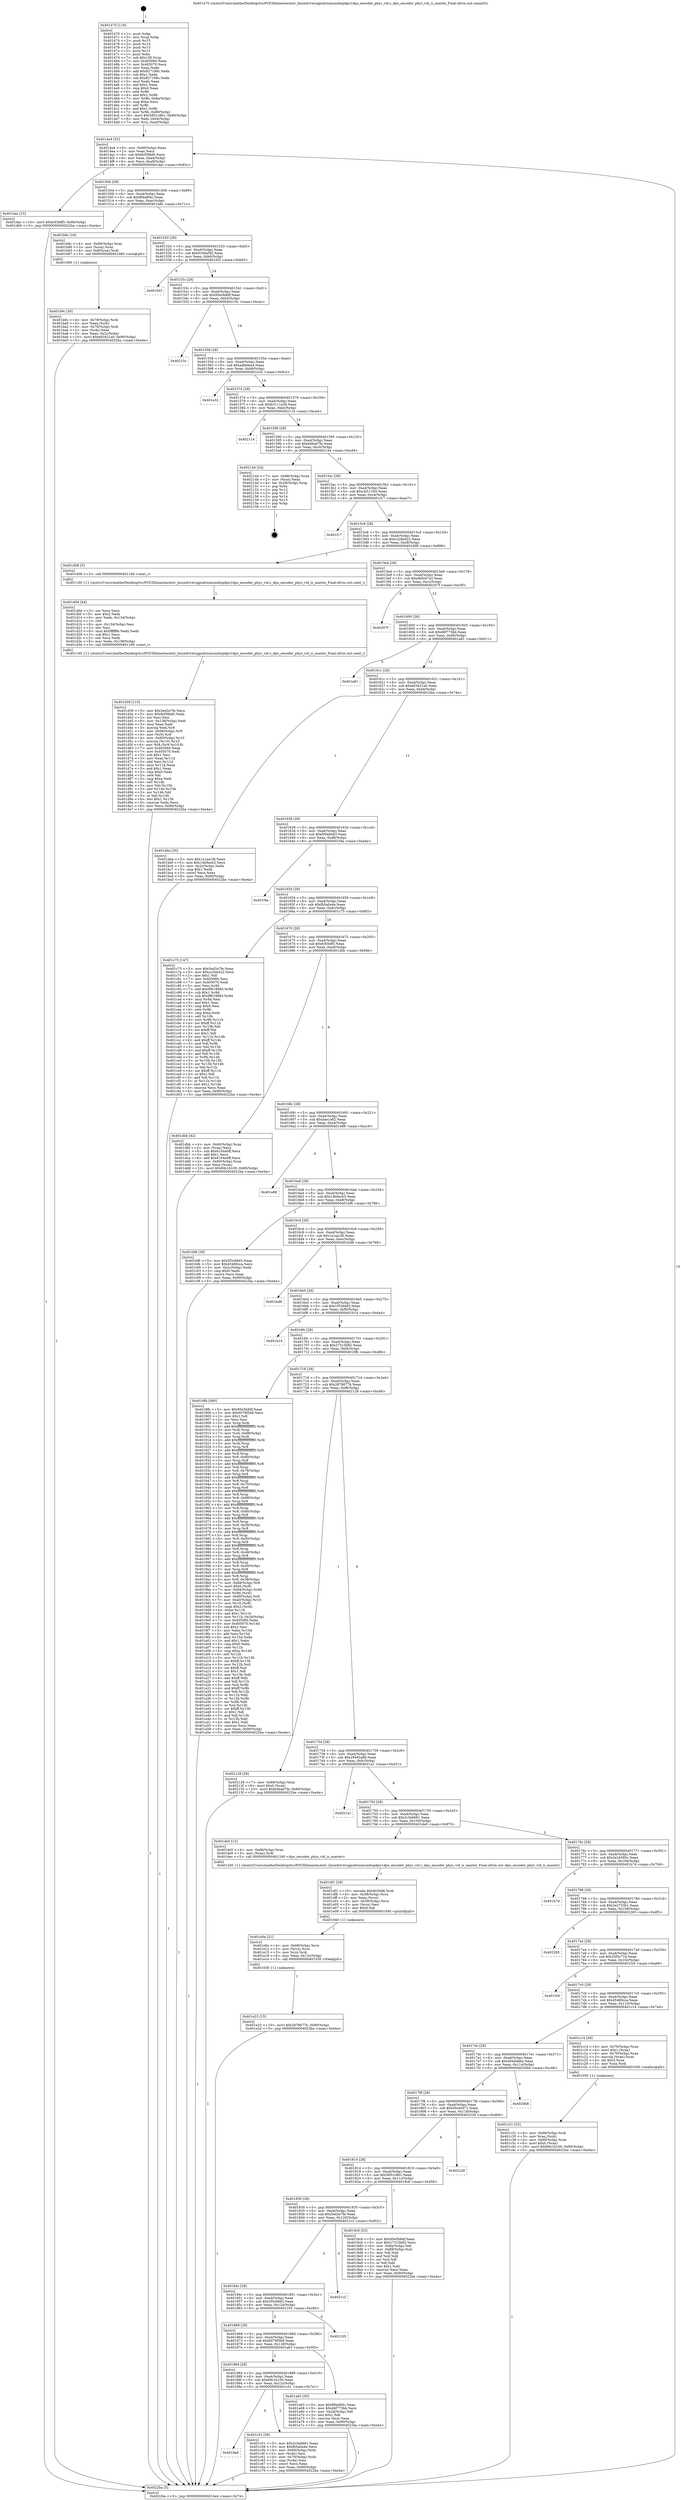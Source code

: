 digraph "0x401470" {
  label = "0x401470 (/mnt/c/Users/mathe/Desktop/tcc/POCII/binaries/extr_linuxdriversgpudrmmsmdispdpu1dpu_encoder_phys_vid.c_dpu_encoder_phys_vid_is_master_Final-ollvm.out::main(0))"
  labelloc = "t"
  node[shape=record]

  Entry [label="",width=0.3,height=0.3,shape=circle,fillcolor=black,style=filled]
  "0x4014e4" [label="{
     0x4014e4 [32]\l
     | [instrs]\l
     &nbsp;&nbsp;0x4014e4 \<+6\>: mov -0x90(%rbp),%eax\l
     &nbsp;&nbsp;0x4014ea \<+2\>: mov %eax,%ecx\l
     &nbsp;&nbsp;0x4014ec \<+6\>: sub $0x8cf5fdd0,%ecx\l
     &nbsp;&nbsp;0x4014f2 \<+6\>: mov %eax,-0xa4(%rbp)\l
     &nbsp;&nbsp;0x4014f8 \<+6\>: mov %ecx,-0xa8(%rbp)\l
     &nbsp;&nbsp;0x4014fe \<+6\>: je 0000000000401dac \<main+0x93c\>\l
  }"]
  "0x401dac" [label="{
     0x401dac [15]\l
     | [instrs]\l
     &nbsp;&nbsp;0x401dac \<+10\>: movl $0xfc93bff3,-0x90(%rbp)\l
     &nbsp;&nbsp;0x401db6 \<+5\>: jmp 00000000004022ba \<main+0xe4a\>\l
  }"]
  "0x401504" [label="{
     0x401504 [28]\l
     | [instrs]\l
     &nbsp;&nbsp;0x401504 \<+5\>: jmp 0000000000401509 \<main+0x99\>\l
     &nbsp;&nbsp;0x401509 \<+6\>: mov -0xa4(%rbp),%eax\l
     &nbsp;&nbsp;0x40150f \<+5\>: sub $0x8f4e8f4c,%eax\l
     &nbsp;&nbsp;0x401514 \<+6\>: mov %eax,-0xac(%rbp)\l
     &nbsp;&nbsp;0x40151a \<+6\>: je 0000000000401b8c \<main+0x71c\>\l
  }"]
  Exit [label="",width=0.3,height=0.3,shape=circle,fillcolor=black,style=filled,peripheries=2]
  "0x401b8c" [label="{
     0x401b8c [16]\l
     | [instrs]\l
     &nbsp;&nbsp;0x401b8c \<+4\>: mov -0x80(%rbp),%rax\l
     &nbsp;&nbsp;0x401b90 \<+3\>: mov (%rax),%rax\l
     &nbsp;&nbsp;0x401b93 \<+4\>: mov 0x8(%rax),%rdi\l
     &nbsp;&nbsp;0x401b97 \<+5\>: call 0000000000401060 \<atoi@plt\>\l
     | [calls]\l
     &nbsp;&nbsp;0x401060 \{1\} (unknown)\l
  }"]
  "0x401520" [label="{
     0x401520 [28]\l
     | [instrs]\l
     &nbsp;&nbsp;0x401520 \<+5\>: jmp 0000000000401525 \<main+0xb5\>\l
     &nbsp;&nbsp;0x401525 \<+6\>: mov -0xa4(%rbp),%eax\l
     &nbsp;&nbsp;0x40152b \<+5\>: sub $0x9164a5f2,%eax\l
     &nbsp;&nbsp;0x401530 \<+6\>: mov %eax,-0xb0(%rbp)\l
     &nbsp;&nbsp;0x401536 \<+6\>: je 0000000000401fd3 \<main+0xb63\>\l
  }"]
  "0x401e23" [label="{
     0x401e23 [15]\l
     | [instrs]\l
     &nbsp;&nbsp;0x401e23 \<+10\>: movl $0x2878677b,-0x90(%rbp)\l
     &nbsp;&nbsp;0x401e2d \<+5\>: jmp 00000000004022ba \<main+0xe4a\>\l
  }"]
  "0x401fd3" [label="{
     0x401fd3\l
  }", style=dashed]
  "0x40153c" [label="{
     0x40153c [28]\l
     | [instrs]\l
     &nbsp;&nbsp;0x40153c \<+5\>: jmp 0000000000401541 \<main+0xd1\>\l
     &nbsp;&nbsp;0x401541 \<+6\>: mov -0xa4(%rbp),%eax\l
     &nbsp;&nbsp;0x401547 \<+5\>: sub $0x95e5b9df,%eax\l
     &nbsp;&nbsp;0x40154c \<+6\>: mov %eax,-0xb4(%rbp)\l
     &nbsp;&nbsp;0x401552 \<+6\>: je 000000000040215c \<main+0xcec\>\l
  }"]
  "0x401e0e" [label="{
     0x401e0e [21]\l
     | [instrs]\l
     &nbsp;&nbsp;0x401e0e \<+4\>: mov -0x68(%rbp),%rcx\l
     &nbsp;&nbsp;0x401e12 \<+3\>: mov (%rcx),%rcx\l
     &nbsp;&nbsp;0x401e15 \<+3\>: mov %rcx,%rdi\l
     &nbsp;&nbsp;0x401e18 \<+6\>: mov %eax,-0x13c(%rbp)\l
     &nbsp;&nbsp;0x401e1e \<+5\>: call 0000000000401030 \<free@plt\>\l
     | [calls]\l
     &nbsp;&nbsp;0x401030 \{1\} (unknown)\l
  }"]
  "0x40215c" [label="{
     0x40215c\l
  }", style=dashed]
  "0x401558" [label="{
     0x401558 [28]\l
     | [instrs]\l
     &nbsp;&nbsp;0x401558 \<+5\>: jmp 000000000040155d \<main+0xed\>\l
     &nbsp;&nbsp;0x40155d \<+6\>: mov -0xa4(%rbp),%eax\l
     &nbsp;&nbsp;0x401563 \<+5\>: sub $0xadfedea4,%eax\l
     &nbsp;&nbsp;0x401568 \<+6\>: mov %eax,-0xb8(%rbp)\l
     &nbsp;&nbsp;0x40156e \<+6\>: je 0000000000401e32 \<main+0x9c2\>\l
  }"]
  "0x401df1" [label="{
     0x401df1 [29]\l
     | [instrs]\l
     &nbsp;&nbsp;0x401df1 \<+10\>: movabs $0x4030d6,%rdi\l
     &nbsp;&nbsp;0x401dfb \<+4\>: mov -0x58(%rbp),%rcx\l
     &nbsp;&nbsp;0x401dff \<+2\>: mov %eax,(%rcx)\l
     &nbsp;&nbsp;0x401e01 \<+4\>: mov -0x58(%rbp),%rcx\l
     &nbsp;&nbsp;0x401e05 \<+2\>: mov (%rcx),%esi\l
     &nbsp;&nbsp;0x401e07 \<+2\>: mov $0x0,%al\l
     &nbsp;&nbsp;0x401e09 \<+5\>: call 0000000000401040 \<printf@plt\>\l
     | [calls]\l
     &nbsp;&nbsp;0x401040 \{1\} (unknown)\l
  }"]
  "0x401e32" [label="{
     0x401e32\l
  }", style=dashed]
  "0x401574" [label="{
     0x401574 [28]\l
     | [instrs]\l
     &nbsp;&nbsp;0x401574 \<+5\>: jmp 0000000000401579 \<main+0x109\>\l
     &nbsp;&nbsp;0x401579 \<+6\>: mov -0xa4(%rbp),%eax\l
     &nbsp;&nbsp;0x40157f \<+5\>: sub $0xb3111e29,%eax\l
     &nbsp;&nbsp;0x401584 \<+6\>: mov %eax,-0xbc(%rbp)\l
     &nbsp;&nbsp;0x40158a \<+6\>: je 0000000000402114 \<main+0xca4\>\l
  }"]
  "0x401d39" [label="{
     0x401d39 [115]\l
     | [instrs]\l
     &nbsp;&nbsp;0x401d39 \<+5\>: mov $0x5ed2e7fe,%ecx\l
     &nbsp;&nbsp;0x401d3e \<+5\>: mov $0x8cf5fdd0,%edx\l
     &nbsp;&nbsp;0x401d43 \<+2\>: xor %esi,%esi\l
     &nbsp;&nbsp;0x401d45 \<+6\>: mov -0x138(%rbp),%edi\l
     &nbsp;&nbsp;0x401d4b \<+3\>: imul %eax,%edi\l
     &nbsp;&nbsp;0x401d4e \<+3\>: movslq %edi,%r8\l
     &nbsp;&nbsp;0x401d51 \<+4\>: mov -0x68(%rbp),%r9\l
     &nbsp;&nbsp;0x401d55 \<+3\>: mov (%r9),%r9\l
     &nbsp;&nbsp;0x401d58 \<+4\>: mov -0x60(%rbp),%r10\l
     &nbsp;&nbsp;0x401d5c \<+3\>: movslq (%r10),%r10\l
     &nbsp;&nbsp;0x401d5f \<+4\>: mov %r8,(%r9,%r10,8)\l
     &nbsp;&nbsp;0x401d63 \<+7\>: mov 0x405060,%eax\l
     &nbsp;&nbsp;0x401d6a \<+7\>: mov 0x405070,%edi\l
     &nbsp;&nbsp;0x401d71 \<+3\>: sub $0x1,%esi\l
     &nbsp;&nbsp;0x401d74 \<+3\>: mov %eax,%r11d\l
     &nbsp;&nbsp;0x401d77 \<+3\>: add %esi,%r11d\l
     &nbsp;&nbsp;0x401d7a \<+4\>: imul %r11d,%eax\l
     &nbsp;&nbsp;0x401d7e \<+3\>: and $0x1,%eax\l
     &nbsp;&nbsp;0x401d81 \<+3\>: cmp $0x0,%eax\l
     &nbsp;&nbsp;0x401d84 \<+3\>: sete %bl\l
     &nbsp;&nbsp;0x401d87 \<+3\>: cmp $0xa,%edi\l
     &nbsp;&nbsp;0x401d8a \<+4\>: setl %r14b\l
     &nbsp;&nbsp;0x401d8e \<+3\>: mov %bl,%r15b\l
     &nbsp;&nbsp;0x401d91 \<+3\>: and %r14b,%r15b\l
     &nbsp;&nbsp;0x401d94 \<+3\>: xor %r14b,%bl\l
     &nbsp;&nbsp;0x401d97 \<+3\>: or %bl,%r15b\l
     &nbsp;&nbsp;0x401d9a \<+4\>: test $0x1,%r15b\l
     &nbsp;&nbsp;0x401d9e \<+3\>: cmovne %edx,%ecx\l
     &nbsp;&nbsp;0x401da1 \<+6\>: mov %ecx,-0x90(%rbp)\l
     &nbsp;&nbsp;0x401da7 \<+5\>: jmp 00000000004022ba \<main+0xe4a\>\l
  }"]
  "0x402114" [label="{
     0x402114\l
  }", style=dashed]
  "0x401590" [label="{
     0x401590 [28]\l
     | [instrs]\l
     &nbsp;&nbsp;0x401590 \<+5\>: jmp 0000000000401595 \<main+0x125\>\l
     &nbsp;&nbsp;0x401595 \<+6\>: mov -0xa4(%rbp),%eax\l
     &nbsp;&nbsp;0x40159b \<+5\>: sub $0xb4bad7fe,%eax\l
     &nbsp;&nbsp;0x4015a0 \<+6\>: mov %eax,-0xc0(%rbp)\l
     &nbsp;&nbsp;0x4015a6 \<+6\>: je 0000000000402144 \<main+0xcd4\>\l
  }"]
  "0x401d0d" [label="{
     0x401d0d [44]\l
     | [instrs]\l
     &nbsp;&nbsp;0x401d0d \<+2\>: xor %ecx,%ecx\l
     &nbsp;&nbsp;0x401d0f \<+5\>: mov $0x2,%edx\l
     &nbsp;&nbsp;0x401d14 \<+6\>: mov %edx,-0x134(%rbp)\l
     &nbsp;&nbsp;0x401d1a \<+1\>: cltd\l
     &nbsp;&nbsp;0x401d1b \<+6\>: mov -0x134(%rbp),%esi\l
     &nbsp;&nbsp;0x401d21 \<+2\>: idiv %esi\l
     &nbsp;&nbsp;0x401d23 \<+6\>: imul $0xfffffffe,%edx,%edx\l
     &nbsp;&nbsp;0x401d29 \<+3\>: sub $0x1,%ecx\l
     &nbsp;&nbsp;0x401d2c \<+2\>: sub %ecx,%edx\l
     &nbsp;&nbsp;0x401d2e \<+6\>: mov %edx,-0x138(%rbp)\l
     &nbsp;&nbsp;0x401d34 \<+5\>: call 0000000000401160 \<next_i\>\l
     | [calls]\l
     &nbsp;&nbsp;0x401160 \{1\} (/mnt/c/Users/mathe/Desktop/tcc/POCII/binaries/extr_linuxdriversgpudrmmsmdispdpu1dpu_encoder_phys_vid.c_dpu_encoder_phys_vid_is_master_Final-ollvm.out::next_i)\l
  }"]
  "0x402144" [label="{
     0x402144 [24]\l
     | [instrs]\l
     &nbsp;&nbsp;0x402144 \<+7\>: mov -0x88(%rbp),%rax\l
     &nbsp;&nbsp;0x40214b \<+2\>: mov (%rax),%eax\l
     &nbsp;&nbsp;0x40214d \<+4\>: lea -0x28(%rbp),%rsp\l
     &nbsp;&nbsp;0x402151 \<+1\>: pop %rbx\l
     &nbsp;&nbsp;0x402152 \<+2\>: pop %r12\l
     &nbsp;&nbsp;0x402154 \<+2\>: pop %r13\l
     &nbsp;&nbsp;0x402156 \<+2\>: pop %r14\l
     &nbsp;&nbsp;0x402158 \<+2\>: pop %r15\l
     &nbsp;&nbsp;0x40215a \<+1\>: pop %rbp\l
     &nbsp;&nbsp;0x40215b \<+1\>: ret\l
  }"]
  "0x4015ac" [label="{
     0x4015ac [28]\l
     | [instrs]\l
     &nbsp;&nbsp;0x4015ac \<+5\>: jmp 00000000004015b1 \<main+0x141\>\l
     &nbsp;&nbsp;0x4015b1 \<+6\>: mov -0xa4(%rbp),%eax\l
     &nbsp;&nbsp;0x4015b7 \<+5\>: sub $0xcb511fc0,%eax\l
     &nbsp;&nbsp;0x4015bc \<+6\>: mov %eax,-0xc4(%rbp)\l
     &nbsp;&nbsp;0x4015c2 \<+6\>: je 0000000000401f17 \<main+0xaa7\>\l
  }"]
  "0x4018a0" [label="{
     0x4018a0\l
  }", style=dashed]
  "0x401f17" [label="{
     0x401f17\l
  }", style=dashed]
  "0x4015c8" [label="{
     0x4015c8 [28]\l
     | [instrs]\l
     &nbsp;&nbsp;0x4015c8 \<+5\>: jmp 00000000004015cd \<main+0x15d\>\l
     &nbsp;&nbsp;0x4015cd \<+6\>: mov -0xa4(%rbp),%eax\l
     &nbsp;&nbsp;0x4015d3 \<+5\>: sub $0xcc2bb422,%eax\l
     &nbsp;&nbsp;0x4015d8 \<+6\>: mov %eax,-0xc8(%rbp)\l
     &nbsp;&nbsp;0x4015de \<+6\>: je 0000000000401d08 \<main+0x898\>\l
  }"]
  "0x401c51" [label="{
     0x401c51 [36]\l
     | [instrs]\l
     &nbsp;&nbsp;0x401c51 \<+5\>: mov $0x2c3eb681,%eax\l
     &nbsp;&nbsp;0x401c56 \<+5\>: mov $0xfb5a0a4e,%ecx\l
     &nbsp;&nbsp;0x401c5b \<+4\>: mov -0x60(%rbp),%rdx\l
     &nbsp;&nbsp;0x401c5f \<+2\>: mov (%rdx),%esi\l
     &nbsp;&nbsp;0x401c61 \<+4\>: mov -0x70(%rbp),%rdx\l
     &nbsp;&nbsp;0x401c65 \<+2\>: cmp (%rdx),%esi\l
     &nbsp;&nbsp;0x401c67 \<+3\>: cmovl %ecx,%eax\l
     &nbsp;&nbsp;0x401c6a \<+6\>: mov %eax,-0x90(%rbp)\l
     &nbsp;&nbsp;0x401c70 \<+5\>: jmp 00000000004022ba \<main+0xe4a\>\l
  }"]
  "0x401d08" [label="{
     0x401d08 [5]\l
     | [instrs]\l
     &nbsp;&nbsp;0x401d08 \<+5\>: call 0000000000401160 \<next_i\>\l
     | [calls]\l
     &nbsp;&nbsp;0x401160 \{1\} (/mnt/c/Users/mathe/Desktop/tcc/POCII/binaries/extr_linuxdriversgpudrmmsmdispdpu1dpu_encoder_phys_vid.c_dpu_encoder_phys_vid_is_master_Final-ollvm.out::next_i)\l
  }"]
  "0x4015e4" [label="{
     0x4015e4 [28]\l
     | [instrs]\l
     &nbsp;&nbsp;0x4015e4 \<+5\>: jmp 00000000004015e9 \<main+0x179\>\l
     &nbsp;&nbsp;0x4015e9 \<+6\>: mov -0xa4(%rbp),%eax\l
     &nbsp;&nbsp;0x4015ef \<+5\>: sub $0xd60c67a3,%eax\l
     &nbsp;&nbsp;0x4015f4 \<+6\>: mov %eax,-0xcc(%rbp)\l
     &nbsp;&nbsp;0x4015fa \<+6\>: je 000000000040207f \<main+0xc0f\>\l
  }"]
  "0x401c31" [label="{
     0x401c31 [32]\l
     | [instrs]\l
     &nbsp;&nbsp;0x401c31 \<+4\>: mov -0x68(%rbp),%rdi\l
     &nbsp;&nbsp;0x401c35 \<+3\>: mov %rax,(%rdi)\l
     &nbsp;&nbsp;0x401c38 \<+4\>: mov -0x60(%rbp),%rax\l
     &nbsp;&nbsp;0x401c3c \<+6\>: movl $0x0,(%rax)\l
     &nbsp;&nbsp;0x401c42 \<+10\>: movl $0x69c1b100,-0x90(%rbp)\l
     &nbsp;&nbsp;0x401c4c \<+5\>: jmp 00000000004022ba \<main+0xe4a\>\l
  }"]
  "0x40207f" [label="{
     0x40207f\l
  }", style=dashed]
  "0x401600" [label="{
     0x401600 [28]\l
     | [instrs]\l
     &nbsp;&nbsp;0x401600 \<+5\>: jmp 0000000000401605 \<main+0x195\>\l
     &nbsp;&nbsp;0x401605 \<+6\>: mov -0xa4(%rbp),%eax\l
     &nbsp;&nbsp;0x40160b \<+5\>: sub $0xd6f773bb,%eax\l
     &nbsp;&nbsp;0x401610 \<+6\>: mov %eax,-0xd0(%rbp)\l
     &nbsp;&nbsp;0x401616 \<+6\>: je 0000000000401a81 \<main+0x611\>\l
  }"]
  "0x401b9c" [label="{
     0x401b9c [30]\l
     | [instrs]\l
     &nbsp;&nbsp;0x401b9c \<+4\>: mov -0x78(%rbp),%rdi\l
     &nbsp;&nbsp;0x401ba0 \<+2\>: mov %eax,(%rdi)\l
     &nbsp;&nbsp;0x401ba2 \<+4\>: mov -0x78(%rbp),%rdi\l
     &nbsp;&nbsp;0x401ba6 \<+2\>: mov (%rdi),%eax\l
     &nbsp;&nbsp;0x401ba8 \<+3\>: mov %eax,-0x2c(%rbp)\l
     &nbsp;&nbsp;0x401bab \<+10\>: movl $0xe63421a0,-0x90(%rbp)\l
     &nbsp;&nbsp;0x401bb5 \<+5\>: jmp 00000000004022ba \<main+0xe4a\>\l
  }"]
  "0x401a81" [label="{
     0x401a81\l
  }", style=dashed]
  "0x40161c" [label="{
     0x40161c [28]\l
     | [instrs]\l
     &nbsp;&nbsp;0x40161c \<+5\>: jmp 0000000000401621 \<main+0x1b1\>\l
     &nbsp;&nbsp;0x401621 \<+6\>: mov -0xa4(%rbp),%eax\l
     &nbsp;&nbsp;0x401627 \<+5\>: sub $0xe63421a0,%eax\l
     &nbsp;&nbsp;0x40162c \<+6\>: mov %eax,-0xd4(%rbp)\l
     &nbsp;&nbsp;0x401632 \<+6\>: je 0000000000401bba \<main+0x74a\>\l
  }"]
  "0x401884" [label="{
     0x401884 [28]\l
     | [instrs]\l
     &nbsp;&nbsp;0x401884 \<+5\>: jmp 0000000000401889 \<main+0x419\>\l
     &nbsp;&nbsp;0x401889 \<+6\>: mov -0xa4(%rbp),%eax\l
     &nbsp;&nbsp;0x40188f \<+5\>: sub $0x69c1b100,%eax\l
     &nbsp;&nbsp;0x401894 \<+6\>: mov %eax,-0x12c(%rbp)\l
     &nbsp;&nbsp;0x40189a \<+6\>: je 0000000000401c51 \<main+0x7e1\>\l
  }"]
  "0x401bba" [label="{
     0x401bba [30]\l
     | [instrs]\l
     &nbsp;&nbsp;0x401bba \<+5\>: mov $0x1a1aa1fb,%eax\l
     &nbsp;&nbsp;0x401bbf \<+5\>: mov $0x14b9acb3,%ecx\l
     &nbsp;&nbsp;0x401bc4 \<+3\>: mov -0x2c(%rbp),%edx\l
     &nbsp;&nbsp;0x401bc7 \<+3\>: cmp $0x1,%edx\l
     &nbsp;&nbsp;0x401bca \<+3\>: cmovl %ecx,%eax\l
     &nbsp;&nbsp;0x401bcd \<+6\>: mov %eax,-0x90(%rbp)\l
     &nbsp;&nbsp;0x401bd3 \<+5\>: jmp 00000000004022ba \<main+0xe4a\>\l
  }"]
  "0x401638" [label="{
     0x401638 [28]\l
     | [instrs]\l
     &nbsp;&nbsp;0x401638 \<+5\>: jmp 000000000040163d \<main+0x1cd\>\l
     &nbsp;&nbsp;0x40163d \<+6\>: mov -0xa4(%rbp),%eax\l
     &nbsp;&nbsp;0x401643 \<+5\>: sub $0xf00a94d3,%eax\l
     &nbsp;&nbsp;0x401648 \<+6\>: mov %eax,-0xd8(%rbp)\l
     &nbsp;&nbsp;0x40164e \<+6\>: je 0000000000401f4a \<main+0xada\>\l
  }"]
  "0x401a63" [label="{
     0x401a63 [30]\l
     | [instrs]\l
     &nbsp;&nbsp;0x401a63 \<+5\>: mov $0x8f4e8f4c,%eax\l
     &nbsp;&nbsp;0x401a68 \<+5\>: mov $0xd6f773bb,%ecx\l
     &nbsp;&nbsp;0x401a6d \<+3\>: mov -0x2d(%rbp),%dl\l
     &nbsp;&nbsp;0x401a70 \<+3\>: test $0x1,%dl\l
     &nbsp;&nbsp;0x401a73 \<+3\>: cmovne %ecx,%eax\l
     &nbsp;&nbsp;0x401a76 \<+6\>: mov %eax,-0x90(%rbp)\l
     &nbsp;&nbsp;0x401a7c \<+5\>: jmp 00000000004022ba \<main+0xe4a\>\l
  }"]
  "0x401f4a" [label="{
     0x401f4a\l
  }", style=dashed]
  "0x401654" [label="{
     0x401654 [28]\l
     | [instrs]\l
     &nbsp;&nbsp;0x401654 \<+5\>: jmp 0000000000401659 \<main+0x1e9\>\l
     &nbsp;&nbsp;0x401659 \<+6\>: mov -0xa4(%rbp),%eax\l
     &nbsp;&nbsp;0x40165f \<+5\>: sub $0xfb5a0a4e,%eax\l
     &nbsp;&nbsp;0x401664 \<+6\>: mov %eax,-0xdc(%rbp)\l
     &nbsp;&nbsp;0x40166a \<+6\>: je 0000000000401c75 \<main+0x805\>\l
  }"]
  "0x401868" [label="{
     0x401868 [28]\l
     | [instrs]\l
     &nbsp;&nbsp;0x401868 \<+5\>: jmp 000000000040186d \<main+0x3fd\>\l
     &nbsp;&nbsp;0x40186d \<+6\>: mov -0xa4(%rbp),%eax\l
     &nbsp;&nbsp;0x401873 \<+5\>: sub $0x6078f5b9,%eax\l
     &nbsp;&nbsp;0x401878 \<+6\>: mov %eax,-0x128(%rbp)\l
     &nbsp;&nbsp;0x40187e \<+6\>: je 0000000000401a63 \<main+0x5f3\>\l
  }"]
  "0x401c75" [label="{
     0x401c75 [147]\l
     | [instrs]\l
     &nbsp;&nbsp;0x401c75 \<+5\>: mov $0x5ed2e7fe,%eax\l
     &nbsp;&nbsp;0x401c7a \<+5\>: mov $0xcc2bb422,%ecx\l
     &nbsp;&nbsp;0x401c7f \<+2\>: mov $0x1,%dl\l
     &nbsp;&nbsp;0x401c81 \<+7\>: mov 0x405060,%esi\l
     &nbsp;&nbsp;0x401c88 \<+7\>: mov 0x405070,%edi\l
     &nbsp;&nbsp;0x401c8f \<+3\>: mov %esi,%r8d\l
     &nbsp;&nbsp;0x401c92 \<+7\>: add $0x9f619883,%r8d\l
     &nbsp;&nbsp;0x401c99 \<+4\>: sub $0x1,%r8d\l
     &nbsp;&nbsp;0x401c9d \<+7\>: sub $0x9f619883,%r8d\l
     &nbsp;&nbsp;0x401ca4 \<+4\>: imul %r8d,%esi\l
     &nbsp;&nbsp;0x401ca8 \<+3\>: and $0x1,%esi\l
     &nbsp;&nbsp;0x401cab \<+3\>: cmp $0x0,%esi\l
     &nbsp;&nbsp;0x401cae \<+4\>: sete %r9b\l
     &nbsp;&nbsp;0x401cb2 \<+3\>: cmp $0xa,%edi\l
     &nbsp;&nbsp;0x401cb5 \<+4\>: setl %r10b\l
     &nbsp;&nbsp;0x401cb9 \<+3\>: mov %r9b,%r11b\l
     &nbsp;&nbsp;0x401cbc \<+4\>: xor $0xff,%r11b\l
     &nbsp;&nbsp;0x401cc0 \<+3\>: mov %r10b,%bl\l
     &nbsp;&nbsp;0x401cc3 \<+3\>: xor $0xff,%bl\l
     &nbsp;&nbsp;0x401cc6 \<+3\>: xor $0x1,%dl\l
     &nbsp;&nbsp;0x401cc9 \<+3\>: mov %r11b,%r14b\l
     &nbsp;&nbsp;0x401ccc \<+4\>: and $0xff,%r14b\l
     &nbsp;&nbsp;0x401cd0 \<+3\>: and %dl,%r9b\l
     &nbsp;&nbsp;0x401cd3 \<+3\>: mov %bl,%r15b\l
     &nbsp;&nbsp;0x401cd6 \<+4\>: and $0xff,%r15b\l
     &nbsp;&nbsp;0x401cda \<+3\>: and %dl,%r10b\l
     &nbsp;&nbsp;0x401cdd \<+3\>: or %r9b,%r14b\l
     &nbsp;&nbsp;0x401ce0 \<+3\>: or %r10b,%r15b\l
     &nbsp;&nbsp;0x401ce3 \<+3\>: xor %r15b,%r14b\l
     &nbsp;&nbsp;0x401ce6 \<+3\>: or %bl,%r11b\l
     &nbsp;&nbsp;0x401ce9 \<+4\>: xor $0xff,%r11b\l
     &nbsp;&nbsp;0x401ced \<+3\>: or $0x1,%dl\l
     &nbsp;&nbsp;0x401cf0 \<+3\>: and %dl,%r11b\l
     &nbsp;&nbsp;0x401cf3 \<+3\>: or %r11b,%r14b\l
     &nbsp;&nbsp;0x401cf6 \<+4\>: test $0x1,%r14b\l
     &nbsp;&nbsp;0x401cfa \<+3\>: cmovne %ecx,%eax\l
     &nbsp;&nbsp;0x401cfd \<+6\>: mov %eax,-0x90(%rbp)\l
     &nbsp;&nbsp;0x401d03 \<+5\>: jmp 00000000004022ba \<main+0xe4a\>\l
  }"]
  "0x401670" [label="{
     0x401670 [28]\l
     | [instrs]\l
     &nbsp;&nbsp;0x401670 \<+5\>: jmp 0000000000401675 \<main+0x205\>\l
     &nbsp;&nbsp;0x401675 \<+6\>: mov -0xa4(%rbp),%eax\l
     &nbsp;&nbsp;0x40167b \<+5\>: sub $0xfc93bff3,%eax\l
     &nbsp;&nbsp;0x401680 \<+6\>: mov %eax,-0xe0(%rbp)\l
     &nbsp;&nbsp;0x401686 \<+6\>: je 0000000000401dbb \<main+0x94b\>\l
  }"]
  "0x402105" [label="{
     0x402105\l
  }", style=dashed]
  "0x401dbb" [label="{
     0x401dbb [42]\l
     | [instrs]\l
     &nbsp;&nbsp;0x401dbb \<+4\>: mov -0x60(%rbp),%rax\l
     &nbsp;&nbsp;0x401dbf \<+2\>: mov (%rax),%ecx\l
     &nbsp;&nbsp;0x401dc1 \<+6\>: sub $0x6104a0ff,%ecx\l
     &nbsp;&nbsp;0x401dc7 \<+3\>: add $0x1,%ecx\l
     &nbsp;&nbsp;0x401dca \<+6\>: add $0x6104a0ff,%ecx\l
     &nbsp;&nbsp;0x401dd0 \<+4\>: mov -0x60(%rbp),%rax\l
     &nbsp;&nbsp;0x401dd4 \<+2\>: mov %ecx,(%rax)\l
     &nbsp;&nbsp;0x401dd6 \<+10\>: movl $0x69c1b100,-0x90(%rbp)\l
     &nbsp;&nbsp;0x401de0 \<+5\>: jmp 00000000004022ba \<main+0xe4a\>\l
  }"]
  "0x40168c" [label="{
     0x40168c [28]\l
     | [instrs]\l
     &nbsp;&nbsp;0x40168c \<+5\>: jmp 0000000000401691 \<main+0x221\>\l
     &nbsp;&nbsp;0x401691 \<+6\>: mov -0xa4(%rbp),%eax\l
     &nbsp;&nbsp;0x401697 \<+5\>: sub $0xdae1a62,%eax\l
     &nbsp;&nbsp;0x40169c \<+6\>: mov %eax,-0xe4(%rbp)\l
     &nbsp;&nbsp;0x4016a2 \<+6\>: je 0000000000401e88 \<main+0xa18\>\l
  }"]
  "0x40184c" [label="{
     0x40184c [28]\l
     | [instrs]\l
     &nbsp;&nbsp;0x40184c \<+5\>: jmp 0000000000401851 \<main+0x3e1\>\l
     &nbsp;&nbsp;0x401851 \<+6\>: mov -0xa4(%rbp),%eax\l
     &nbsp;&nbsp;0x401857 \<+5\>: sub $0x5f3c68d3,%eax\l
     &nbsp;&nbsp;0x40185c \<+6\>: mov %eax,-0x124(%rbp)\l
     &nbsp;&nbsp;0x401862 \<+6\>: je 0000000000402105 \<main+0xc95\>\l
  }"]
  "0x401e88" [label="{
     0x401e88\l
  }", style=dashed]
  "0x4016a8" [label="{
     0x4016a8 [28]\l
     | [instrs]\l
     &nbsp;&nbsp;0x4016a8 \<+5\>: jmp 00000000004016ad \<main+0x23d\>\l
     &nbsp;&nbsp;0x4016ad \<+6\>: mov -0xa4(%rbp),%eax\l
     &nbsp;&nbsp;0x4016b3 \<+5\>: sub $0x14b9acb3,%eax\l
     &nbsp;&nbsp;0x4016b8 \<+6\>: mov %eax,-0xe8(%rbp)\l
     &nbsp;&nbsp;0x4016be \<+6\>: je 0000000000401bf6 \<main+0x786\>\l
  }"]
  "0x4021c2" [label="{
     0x4021c2\l
  }", style=dashed]
  "0x401bf6" [label="{
     0x401bf6 [30]\l
     | [instrs]\l
     &nbsp;&nbsp;0x401bf6 \<+5\>: mov $0x5f3c68d3,%eax\l
     &nbsp;&nbsp;0x401bfb \<+5\>: mov $0x45480cca,%ecx\l
     &nbsp;&nbsp;0x401c00 \<+3\>: mov -0x2c(%rbp),%edx\l
     &nbsp;&nbsp;0x401c03 \<+3\>: cmp $0x0,%edx\l
     &nbsp;&nbsp;0x401c06 \<+3\>: cmove %ecx,%eax\l
     &nbsp;&nbsp;0x401c09 \<+6\>: mov %eax,-0x90(%rbp)\l
     &nbsp;&nbsp;0x401c0f \<+5\>: jmp 00000000004022ba \<main+0xe4a\>\l
  }"]
  "0x4016c4" [label="{
     0x4016c4 [28]\l
     | [instrs]\l
     &nbsp;&nbsp;0x4016c4 \<+5\>: jmp 00000000004016c9 \<main+0x259\>\l
     &nbsp;&nbsp;0x4016c9 \<+6\>: mov -0xa4(%rbp),%eax\l
     &nbsp;&nbsp;0x4016cf \<+5\>: sub $0x1a1aa1fb,%eax\l
     &nbsp;&nbsp;0x4016d4 \<+6\>: mov %eax,-0xec(%rbp)\l
     &nbsp;&nbsp;0x4016da \<+6\>: je 0000000000401bd8 \<main+0x768\>\l
  }"]
  "0x401470" [label="{
     0x401470 [116]\l
     | [instrs]\l
     &nbsp;&nbsp;0x401470 \<+1\>: push %rbp\l
     &nbsp;&nbsp;0x401471 \<+3\>: mov %rsp,%rbp\l
     &nbsp;&nbsp;0x401474 \<+2\>: push %r15\l
     &nbsp;&nbsp;0x401476 \<+2\>: push %r14\l
     &nbsp;&nbsp;0x401478 \<+2\>: push %r13\l
     &nbsp;&nbsp;0x40147a \<+2\>: push %r12\l
     &nbsp;&nbsp;0x40147c \<+1\>: push %rbx\l
     &nbsp;&nbsp;0x40147d \<+7\>: sub $0x138,%rsp\l
     &nbsp;&nbsp;0x401484 \<+7\>: mov 0x405060,%eax\l
     &nbsp;&nbsp;0x40148b \<+7\>: mov 0x405070,%ecx\l
     &nbsp;&nbsp;0x401492 \<+2\>: mov %eax,%edx\l
     &nbsp;&nbsp;0x401494 \<+6\>: add $0x827198c,%edx\l
     &nbsp;&nbsp;0x40149a \<+3\>: sub $0x1,%edx\l
     &nbsp;&nbsp;0x40149d \<+6\>: sub $0x827198c,%edx\l
     &nbsp;&nbsp;0x4014a3 \<+3\>: imul %edx,%eax\l
     &nbsp;&nbsp;0x4014a6 \<+3\>: and $0x1,%eax\l
     &nbsp;&nbsp;0x4014a9 \<+3\>: cmp $0x0,%eax\l
     &nbsp;&nbsp;0x4014ac \<+4\>: sete %r8b\l
     &nbsp;&nbsp;0x4014b0 \<+4\>: and $0x1,%r8b\l
     &nbsp;&nbsp;0x4014b4 \<+7\>: mov %r8b,-0x8a(%rbp)\l
     &nbsp;&nbsp;0x4014bb \<+3\>: cmp $0xa,%ecx\l
     &nbsp;&nbsp;0x4014be \<+4\>: setl %r8b\l
     &nbsp;&nbsp;0x4014c2 \<+4\>: and $0x1,%r8b\l
     &nbsp;&nbsp;0x4014c6 \<+7\>: mov %r8b,-0x89(%rbp)\l
     &nbsp;&nbsp;0x4014cd \<+10\>: movl $0x5851c861,-0x90(%rbp)\l
     &nbsp;&nbsp;0x4014d7 \<+6\>: mov %edi,-0x94(%rbp)\l
     &nbsp;&nbsp;0x4014dd \<+7\>: mov %rsi,-0xa0(%rbp)\l
  }"]
  "0x401bd8" [label="{
     0x401bd8\l
  }", style=dashed]
  "0x4016e0" [label="{
     0x4016e0 [28]\l
     | [instrs]\l
     &nbsp;&nbsp;0x4016e0 \<+5\>: jmp 00000000004016e5 \<main+0x275\>\l
     &nbsp;&nbsp;0x4016e5 \<+6\>: mov -0xa4(%rbp),%eax\l
     &nbsp;&nbsp;0x4016eb \<+5\>: sub $0x1f53ddd3,%eax\l
     &nbsp;&nbsp;0x4016f0 \<+6\>: mov %eax,-0xf0(%rbp)\l
     &nbsp;&nbsp;0x4016f6 \<+6\>: je 0000000000401b14 \<main+0x6a4\>\l
  }"]
  "0x4022ba" [label="{
     0x4022ba [5]\l
     | [instrs]\l
     &nbsp;&nbsp;0x4022ba \<+5\>: jmp 00000000004014e4 \<main+0x74\>\l
  }"]
  "0x401b14" [label="{
     0x401b14\l
  }", style=dashed]
  "0x4016fc" [label="{
     0x4016fc [28]\l
     | [instrs]\l
     &nbsp;&nbsp;0x4016fc \<+5\>: jmp 0000000000401701 \<main+0x291\>\l
     &nbsp;&nbsp;0x401701 \<+6\>: mov -0xa4(%rbp),%eax\l
     &nbsp;&nbsp;0x401707 \<+5\>: sub $0x27315b82,%eax\l
     &nbsp;&nbsp;0x40170c \<+6\>: mov %eax,-0xf4(%rbp)\l
     &nbsp;&nbsp;0x401712 \<+6\>: je 00000000004018fb \<main+0x48b\>\l
  }"]
  "0x401830" [label="{
     0x401830 [28]\l
     | [instrs]\l
     &nbsp;&nbsp;0x401830 \<+5\>: jmp 0000000000401835 \<main+0x3c5\>\l
     &nbsp;&nbsp;0x401835 \<+6\>: mov -0xa4(%rbp),%eax\l
     &nbsp;&nbsp;0x40183b \<+5\>: sub $0x5ed2e7fe,%eax\l
     &nbsp;&nbsp;0x401840 \<+6\>: mov %eax,-0x120(%rbp)\l
     &nbsp;&nbsp;0x401846 \<+6\>: je 00000000004021c2 \<main+0xd52\>\l
  }"]
  "0x4018fb" [label="{
     0x4018fb [360]\l
     | [instrs]\l
     &nbsp;&nbsp;0x4018fb \<+5\>: mov $0x95e5b9df,%eax\l
     &nbsp;&nbsp;0x401900 \<+5\>: mov $0x6078f5b9,%ecx\l
     &nbsp;&nbsp;0x401905 \<+2\>: mov $0x1,%dl\l
     &nbsp;&nbsp;0x401907 \<+2\>: xor %esi,%esi\l
     &nbsp;&nbsp;0x401909 \<+3\>: mov %rsp,%rdi\l
     &nbsp;&nbsp;0x40190c \<+4\>: add $0xfffffffffffffff0,%rdi\l
     &nbsp;&nbsp;0x401910 \<+3\>: mov %rdi,%rsp\l
     &nbsp;&nbsp;0x401913 \<+7\>: mov %rdi,-0x88(%rbp)\l
     &nbsp;&nbsp;0x40191a \<+3\>: mov %rsp,%rdi\l
     &nbsp;&nbsp;0x40191d \<+4\>: add $0xfffffffffffffff0,%rdi\l
     &nbsp;&nbsp;0x401921 \<+3\>: mov %rdi,%rsp\l
     &nbsp;&nbsp;0x401924 \<+3\>: mov %rsp,%r8\l
     &nbsp;&nbsp;0x401927 \<+4\>: add $0xfffffffffffffff0,%r8\l
     &nbsp;&nbsp;0x40192b \<+3\>: mov %r8,%rsp\l
     &nbsp;&nbsp;0x40192e \<+4\>: mov %r8,-0x80(%rbp)\l
     &nbsp;&nbsp;0x401932 \<+3\>: mov %rsp,%r8\l
     &nbsp;&nbsp;0x401935 \<+4\>: add $0xfffffffffffffff0,%r8\l
     &nbsp;&nbsp;0x401939 \<+3\>: mov %r8,%rsp\l
     &nbsp;&nbsp;0x40193c \<+4\>: mov %r8,-0x78(%rbp)\l
     &nbsp;&nbsp;0x401940 \<+3\>: mov %rsp,%r8\l
     &nbsp;&nbsp;0x401943 \<+4\>: add $0xfffffffffffffff0,%r8\l
     &nbsp;&nbsp;0x401947 \<+3\>: mov %r8,%rsp\l
     &nbsp;&nbsp;0x40194a \<+4\>: mov %r8,-0x70(%rbp)\l
     &nbsp;&nbsp;0x40194e \<+3\>: mov %rsp,%r8\l
     &nbsp;&nbsp;0x401951 \<+4\>: add $0xfffffffffffffff0,%r8\l
     &nbsp;&nbsp;0x401955 \<+3\>: mov %r8,%rsp\l
     &nbsp;&nbsp;0x401958 \<+4\>: mov %r8,-0x68(%rbp)\l
     &nbsp;&nbsp;0x40195c \<+3\>: mov %rsp,%r8\l
     &nbsp;&nbsp;0x40195f \<+4\>: add $0xfffffffffffffff0,%r8\l
     &nbsp;&nbsp;0x401963 \<+3\>: mov %r8,%rsp\l
     &nbsp;&nbsp;0x401966 \<+4\>: mov %r8,-0x60(%rbp)\l
     &nbsp;&nbsp;0x40196a \<+3\>: mov %rsp,%r8\l
     &nbsp;&nbsp;0x40196d \<+4\>: add $0xfffffffffffffff0,%r8\l
     &nbsp;&nbsp;0x401971 \<+3\>: mov %r8,%rsp\l
     &nbsp;&nbsp;0x401974 \<+4\>: mov %r8,-0x58(%rbp)\l
     &nbsp;&nbsp;0x401978 \<+3\>: mov %rsp,%r8\l
     &nbsp;&nbsp;0x40197b \<+4\>: add $0xfffffffffffffff0,%r8\l
     &nbsp;&nbsp;0x40197f \<+3\>: mov %r8,%rsp\l
     &nbsp;&nbsp;0x401982 \<+4\>: mov %r8,-0x50(%rbp)\l
     &nbsp;&nbsp;0x401986 \<+3\>: mov %rsp,%r8\l
     &nbsp;&nbsp;0x401989 \<+4\>: add $0xfffffffffffffff0,%r8\l
     &nbsp;&nbsp;0x40198d \<+3\>: mov %r8,%rsp\l
     &nbsp;&nbsp;0x401990 \<+4\>: mov %r8,-0x48(%rbp)\l
     &nbsp;&nbsp;0x401994 \<+3\>: mov %rsp,%r8\l
     &nbsp;&nbsp;0x401997 \<+4\>: add $0xfffffffffffffff0,%r8\l
     &nbsp;&nbsp;0x40199b \<+3\>: mov %r8,%rsp\l
     &nbsp;&nbsp;0x40199e \<+4\>: mov %r8,-0x40(%rbp)\l
     &nbsp;&nbsp;0x4019a2 \<+3\>: mov %rsp,%r8\l
     &nbsp;&nbsp;0x4019a5 \<+4\>: add $0xfffffffffffffff0,%r8\l
     &nbsp;&nbsp;0x4019a9 \<+3\>: mov %r8,%rsp\l
     &nbsp;&nbsp;0x4019ac \<+4\>: mov %r8,-0x38(%rbp)\l
     &nbsp;&nbsp;0x4019b0 \<+7\>: mov -0x88(%rbp),%r8\l
     &nbsp;&nbsp;0x4019b7 \<+7\>: movl $0x0,(%r8)\l
     &nbsp;&nbsp;0x4019be \<+7\>: mov -0x94(%rbp),%r9d\l
     &nbsp;&nbsp;0x4019c5 \<+3\>: mov %r9d,(%rdi)\l
     &nbsp;&nbsp;0x4019c8 \<+4\>: mov -0x80(%rbp),%r8\l
     &nbsp;&nbsp;0x4019cc \<+7\>: mov -0xa0(%rbp),%r10\l
     &nbsp;&nbsp;0x4019d3 \<+3\>: mov %r10,(%r8)\l
     &nbsp;&nbsp;0x4019d6 \<+3\>: cmpl $0x2,(%rdi)\l
     &nbsp;&nbsp;0x4019d9 \<+4\>: setne %r11b\l
     &nbsp;&nbsp;0x4019dd \<+4\>: and $0x1,%r11b\l
     &nbsp;&nbsp;0x4019e1 \<+4\>: mov %r11b,-0x2d(%rbp)\l
     &nbsp;&nbsp;0x4019e5 \<+7\>: mov 0x405060,%ebx\l
     &nbsp;&nbsp;0x4019ec \<+8\>: mov 0x405070,%r14d\l
     &nbsp;&nbsp;0x4019f4 \<+3\>: sub $0x1,%esi\l
     &nbsp;&nbsp;0x4019f7 \<+3\>: mov %ebx,%r15d\l
     &nbsp;&nbsp;0x4019fa \<+3\>: add %esi,%r15d\l
     &nbsp;&nbsp;0x4019fd \<+4\>: imul %r15d,%ebx\l
     &nbsp;&nbsp;0x401a01 \<+3\>: and $0x1,%ebx\l
     &nbsp;&nbsp;0x401a04 \<+3\>: cmp $0x0,%ebx\l
     &nbsp;&nbsp;0x401a07 \<+4\>: sete %r11b\l
     &nbsp;&nbsp;0x401a0b \<+4\>: cmp $0xa,%r14d\l
     &nbsp;&nbsp;0x401a0f \<+4\>: setl %r12b\l
     &nbsp;&nbsp;0x401a13 \<+3\>: mov %r11b,%r13b\l
     &nbsp;&nbsp;0x401a16 \<+4\>: xor $0xff,%r13b\l
     &nbsp;&nbsp;0x401a1a \<+3\>: mov %r12b,%sil\l
     &nbsp;&nbsp;0x401a1d \<+4\>: xor $0xff,%sil\l
     &nbsp;&nbsp;0x401a21 \<+3\>: xor $0x1,%dl\l
     &nbsp;&nbsp;0x401a24 \<+3\>: mov %r13b,%dil\l
     &nbsp;&nbsp;0x401a27 \<+4\>: and $0xff,%dil\l
     &nbsp;&nbsp;0x401a2b \<+3\>: and %dl,%r11b\l
     &nbsp;&nbsp;0x401a2e \<+3\>: mov %sil,%r8b\l
     &nbsp;&nbsp;0x401a31 \<+4\>: and $0xff,%r8b\l
     &nbsp;&nbsp;0x401a35 \<+3\>: and %dl,%r12b\l
     &nbsp;&nbsp;0x401a38 \<+3\>: or %r11b,%dil\l
     &nbsp;&nbsp;0x401a3b \<+3\>: or %r12b,%r8b\l
     &nbsp;&nbsp;0x401a3e \<+3\>: xor %r8b,%dil\l
     &nbsp;&nbsp;0x401a41 \<+3\>: or %sil,%r13b\l
     &nbsp;&nbsp;0x401a44 \<+4\>: xor $0xff,%r13b\l
     &nbsp;&nbsp;0x401a48 \<+3\>: or $0x1,%dl\l
     &nbsp;&nbsp;0x401a4b \<+3\>: and %dl,%r13b\l
     &nbsp;&nbsp;0x401a4e \<+3\>: or %r13b,%dil\l
     &nbsp;&nbsp;0x401a51 \<+4\>: test $0x1,%dil\l
     &nbsp;&nbsp;0x401a55 \<+3\>: cmovne %ecx,%eax\l
     &nbsp;&nbsp;0x401a58 \<+6\>: mov %eax,-0x90(%rbp)\l
     &nbsp;&nbsp;0x401a5e \<+5\>: jmp 00000000004022ba \<main+0xe4a\>\l
  }"]
  "0x401718" [label="{
     0x401718 [28]\l
     | [instrs]\l
     &nbsp;&nbsp;0x401718 \<+5\>: jmp 000000000040171d \<main+0x2ad\>\l
     &nbsp;&nbsp;0x40171d \<+6\>: mov -0xa4(%rbp),%eax\l
     &nbsp;&nbsp;0x401723 \<+5\>: sub $0x2878677b,%eax\l
     &nbsp;&nbsp;0x401728 \<+6\>: mov %eax,-0xf8(%rbp)\l
     &nbsp;&nbsp;0x40172e \<+6\>: je 0000000000402128 \<main+0xcb8\>\l
  }"]
  "0x4018c6" [label="{
     0x4018c6 [53]\l
     | [instrs]\l
     &nbsp;&nbsp;0x4018c6 \<+5\>: mov $0x95e5b9df,%eax\l
     &nbsp;&nbsp;0x4018cb \<+5\>: mov $0x27315b82,%ecx\l
     &nbsp;&nbsp;0x4018d0 \<+6\>: mov -0x8a(%rbp),%dl\l
     &nbsp;&nbsp;0x4018d6 \<+7\>: mov -0x89(%rbp),%sil\l
     &nbsp;&nbsp;0x4018dd \<+3\>: mov %dl,%dil\l
     &nbsp;&nbsp;0x4018e0 \<+3\>: and %sil,%dil\l
     &nbsp;&nbsp;0x4018e3 \<+3\>: xor %sil,%dl\l
     &nbsp;&nbsp;0x4018e6 \<+3\>: or %dl,%dil\l
     &nbsp;&nbsp;0x4018e9 \<+4\>: test $0x1,%dil\l
     &nbsp;&nbsp;0x4018ed \<+3\>: cmovne %ecx,%eax\l
     &nbsp;&nbsp;0x4018f0 \<+6\>: mov %eax,-0x90(%rbp)\l
     &nbsp;&nbsp;0x4018f6 \<+5\>: jmp 00000000004022ba \<main+0xe4a\>\l
  }"]
  "0x402128" [label="{
     0x402128 [28]\l
     | [instrs]\l
     &nbsp;&nbsp;0x402128 \<+7\>: mov -0x88(%rbp),%rax\l
     &nbsp;&nbsp;0x40212f \<+6\>: movl $0x0,(%rax)\l
     &nbsp;&nbsp;0x402135 \<+10\>: movl $0xb4bad7fe,-0x90(%rbp)\l
     &nbsp;&nbsp;0x40213f \<+5\>: jmp 00000000004022ba \<main+0xe4a\>\l
  }"]
  "0x401734" [label="{
     0x401734 [28]\l
     | [instrs]\l
     &nbsp;&nbsp;0x401734 \<+5\>: jmp 0000000000401739 \<main+0x2c9\>\l
     &nbsp;&nbsp;0x401739 \<+6\>: mov -0xa4(%rbp),%eax\l
     &nbsp;&nbsp;0x40173f \<+5\>: sub $0x29492a86,%eax\l
     &nbsp;&nbsp;0x401744 \<+6\>: mov %eax,-0xfc(%rbp)\l
     &nbsp;&nbsp;0x40174a \<+6\>: je 00000000004021a1 \<main+0xd31\>\l
  }"]
  "0x401814" [label="{
     0x401814 [28]\l
     | [instrs]\l
     &nbsp;&nbsp;0x401814 \<+5\>: jmp 0000000000401819 \<main+0x3a9\>\l
     &nbsp;&nbsp;0x401819 \<+6\>: mov -0xa4(%rbp),%eax\l
     &nbsp;&nbsp;0x40181f \<+5\>: sub $0x5851c861,%eax\l
     &nbsp;&nbsp;0x401824 \<+6\>: mov %eax,-0x11c(%rbp)\l
     &nbsp;&nbsp;0x40182a \<+6\>: je 00000000004018c6 \<main+0x456\>\l
  }"]
  "0x4021a1" [label="{
     0x4021a1\l
  }", style=dashed]
  "0x401750" [label="{
     0x401750 [28]\l
     | [instrs]\l
     &nbsp;&nbsp;0x401750 \<+5\>: jmp 0000000000401755 \<main+0x2e5\>\l
     &nbsp;&nbsp;0x401755 \<+6\>: mov -0xa4(%rbp),%eax\l
     &nbsp;&nbsp;0x40175b \<+5\>: sub $0x2c3eb681,%eax\l
     &nbsp;&nbsp;0x401760 \<+6\>: mov %eax,-0x100(%rbp)\l
     &nbsp;&nbsp;0x401766 \<+6\>: je 0000000000401de5 \<main+0x975\>\l
  }"]
  "0x402228" [label="{
     0x402228\l
  }", style=dashed]
  "0x401de5" [label="{
     0x401de5 [12]\l
     | [instrs]\l
     &nbsp;&nbsp;0x401de5 \<+4\>: mov -0x68(%rbp),%rax\l
     &nbsp;&nbsp;0x401de9 \<+3\>: mov (%rax),%rdi\l
     &nbsp;&nbsp;0x401dec \<+5\>: call 0000000000401240 \<dpu_encoder_phys_vid_is_master\>\l
     | [calls]\l
     &nbsp;&nbsp;0x401240 \{1\} (/mnt/c/Users/mathe/Desktop/tcc/POCII/binaries/extr_linuxdriversgpudrmmsmdispdpu1dpu_encoder_phys_vid.c_dpu_encoder_phys_vid_is_master_Final-ollvm.out::dpu_encoder_phys_vid_is_master)\l
  }"]
  "0x40176c" [label="{
     0x40176c [28]\l
     | [instrs]\l
     &nbsp;&nbsp;0x40176c \<+5\>: jmp 0000000000401771 \<main+0x301\>\l
     &nbsp;&nbsp;0x401771 \<+6\>: mov -0xa4(%rbp),%eax\l
     &nbsp;&nbsp;0x401777 \<+5\>: sub $0x2e24585c,%eax\l
     &nbsp;&nbsp;0x40177c \<+6\>: mov %eax,-0x104(%rbp)\l
     &nbsp;&nbsp;0x401782 \<+6\>: je 0000000000401b7d \<main+0x70d\>\l
  }"]
  "0x4017f8" [label="{
     0x4017f8 [28]\l
     | [instrs]\l
     &nbsp;&nbsp;0x4017f8 \<+5\>: jmp 00000000004017fd \<main+0x38d\>\l
     &nbsp;&nbsp;0x4017fd \<+6\>: mov -0xa4(%rbp),%eax\l
     &nbsp;&nbsp;0x401803 \<+5\>: sub $0x50c44071,%eax\l
     &nbsp;&nbsp;0x401808 \<+6\>: mov %eax,-0x118(%rbp)\l
     &nbsp;&nbsp;0x40180e \<+6\>: je 0000000000402228 \<main+0xdb8\>\l
  }"]
  "0x401b7d" [label="{
     0x401b7d\l
  }", style=dashed]
  "0x401788" [label="{
     0x401788 [28]\l
     | [instrs]\l
     &nbsp;&nbsp;0x401788 \<+5\>: jmp 000000000040178d \<main+0x31d\>\l
     &nbsp;&nbsp;0x40178d \<+6\>: mov -0xa4(%rbp),%eax\l
     &nbsp;&nbsp;0x401793 \<+5\>: sub $0x2e2733b1,%eax\l
     &nbsp;&nbsp;0x401798 \<+6\>: mov %eax,-0x108(%rbp)\l
     &nbsp;&nbsp;0x40179e \<+6\>: je 0000000000402265 \<main+0xdf5\>\l
  }"]
  "0x4020b8" [label="{
     0x4020b8\l
  }", style=dashed]
  "0x402265" [label="{
     0x402265\l
  }", style=dashed]
  "0x4017a4" [label="{
     0x4017a4 [28]\l
     | [instrs]\l
     &nbsp;&nbsp;0x4017a4 \<+5\>: jmp 00000000004017a9 \<main+0x339\>\l
     &nbsp;&nbsp;0x4017a9 \<+6\>: mov -0xa4(%rbp),%eax\l
     &nbsp;&nbsp;0x4017af \<+5\>: sub $0x35f3c71d,%eax\l
     &nbsp;&nbsp;0x4017b4 \<+6\>: mov %eax,-0x10c(%rbp)\l
     &nbsp;&nbsp;0x4017ba \<+6\>: je 0000000000401f26 \<main+0xab6\>\l
  }"]
  "0x4017dc" [label="{
     0x4017dc [28]\l
     | [instrs]\l
     &nbsp;&nbsp;0x4017dc \<+5\>: jmp 00000000004017e1 \<main+0x371\>\l
     &nbsp;&nbsp;0x4017e1 \<+6\>: mov -0xa4(%rbp),%eax\l
     &nbsp;&nbsp;0x4017e7 \<+5\>: sub $0x494ddabe,%eax\l
     &nbsp;&nbsp;0x4017ec \<+6\>: mov %eax,-0x114(%rbp)\l
     &nbsp;&nbsp;0x4017f2 \<+6\>: je 00000000004020b8 \<main+0xc48\>\l
  }"]
  "0x401f26" [label="{
     0x401f26\l
  }", style=dashed]
  "0x4017c0" [label="{
     0x4017c0 [28]\l
     | [instrs]\l
     &nbsp;&nbsp;0x4017c0 \<+5\>: jmp 00000000004017c5 \<main+0x355\>\l
     &nbsp;&nbsp;0x4017c5 \<+6\>: mov -0xa4(%rbp),%eax\l
     &nbsp;&nbsp;0x4017cb \<+5\>: sub $0x45480cca,%eax\l
     &nbsp;&nbsp;0x4017d0 \<+6\>: mov %eax,-0x110(%rbp)\l
     &nbsp;&nbsp;0x4017d6 \<+6\>: je 0000000000401c14 \<main+0x7a4\>\l
  }"]
  "0x401c14" [label="{
     0x401c14 [29]\l
     | [instrs]\l
     &nbsp;&nbsp;0x401c14 \<+4\>: mov -0x70(%rbp),%rax\l
     &nbsp;&nbsp;0x401c18 \<+6\>: movl $0x1,(%rax)\l
     &nbsp;&nbsp;0x401c1e \<+4\>: mov -0x70(%rbp),%rax\l
     &nbsp;&nbsp;0x401c22 \<+3\>: movslq (%rax),%rax\l
     &nbsp;&nbsp;0x401c25 \<+4\>: shl $0x3,%rax\l
     &nbsp;&nbsp;0x401c29 \<+3\>: mov %rax,%rdi\l
     &nbsp;&nbsp;0x401c2c \<+5\>: call 0000000000401050 \<malloc@plt\>\l
     | [calls]\l
     &nbsp;&nbsp;0x401050 \{1\} (unknown)\l
  }"]
  Entry -> "0x401470" [label=" 1"]
  "0x4014e4" -> "0x401dac" [label=" 1"]
  "0x4014e4" -> "0x401504" [label=" 15"]
  "0x402144" -> Exit [label=" 1"]
  "0x401504" -> "0x401b8c" [label=" 1"]
  "0x401504" -> "0x401520" [label=" 14"]
  "0x402128" -> "0x4022ba" [label=" 1"]
  "0x401520" -> "0x401fd3" [label=" 0"]
  "0x401520" -> "0x40153c" [label=" 14"]
  "0x401e23" -> "0x4022ba" [label=" 1"]
  "0x40153c" -> "0x40215c" [label=" 0"]
  "0x40153c" -> "0x401558" [label=" 14"]
  "0x401e0e" -> "0x401e23" [label=" 1"]
  "0x401558" -> "0x401e32" [label=" 0"]
  "0x401558" -> "0x401574" [label=" 14"]
  "0x401df1" -> "0x401e0e" [label=" 1"]
  "0x401574" -> "0x402114" [label=" 0"]
  "0x401574" -> "0x401590" [label=" 14"]
  "0x401de5" -> "0x401df1" [label=" 1"]
  "0x401590" -> "0x402144" [label=" 1"]
  "0x401590" -> "0x4015ac" [label=" 13"]
  "0x401dbb" -> "0x4022ba" [label=" 1"]
  "0x4015ac" -> "0x401f17" [label=" 0"]
  "0x4015ac" -> "0x4015c8" [label=" 13"]
  "0x401dac" -> "0x4022ba" [label=" 1"]
  "0x4015c8" -> "0x401d08" [label=" 1"]
  "0x4015c8" -> "0x4015e4" [label=" 12"]
  "0x401d39" -> "0x4022ba" [label=" 1"]
  "0x4015e4" -> "0x40207f" [label=" 0"]
  "0x4015e4" -> "0x401600" [label=" 12"]
  "0x401d08" -> "0x401d0d" [label=" 1"]
  "0x401600" -> "0x401a81" [label=" 0"]
  "0x401600" -> "0x40161c" [label=" 12"]
  "0x401c75" -> "0x4022ba" [label=" 1"]
  "0x40161c" -> "0x401bba" [label=" 1"]
  "0x40161c" -> "0x401638" [label=" 11"]
  "0x401c51" -> "0x4022ba" [label=" 2"]
  "0x401638" -> "0x401f4a" [label=" 0"]
  "0x401638" -> "0x401654" [label=" 11"]
  "0x401884" -> "0x4018a0" [label=" 0"]
  "0x401654" -> "0x401c75" [label=" 1"]
  "0x401654" -> "0x401670" [label=" 10"]
  "0x401d0d" -> "0x401d39" [label=" 1"]
  "0x401670" -> "0x401dbb" [label=" 1"]
  "0x401670" -> "0x40168c" [label=" 9"]
  "0x401c31" -> "0x4022ba" [label=" 1"]
  "0x40168c" -> "0x401e88" [label=" 0"]
  "0x40168c" -> "0x4016a8" [label=" 9"]
  "0x401bf6" -> "0x4022ba" [label=" 1"]
  "0x4016a8" -> "0x401bf6" [label=" 1"]
  "0x4016a8" -> "0x4016c4" [label=" 8"]
  "0x401bba" -> "0x4022ba" [label=" 1"]
  "0x4016c4" -> "0x401bd8" [label=" 0"]
  "0x4016c4" -> "0x4016e0" [label=" 8"]
  "0x401a63" -> "0x4022ba" [label=" 1"]
  "0x4016e0" -> "0x401b14" [label=" 0"]
  "0x4016e0" -> "0x4016fc" [label=" 8"]
  "0x401868" -> "0x401884" [label=" 2"]
  "0x4016fc" -> "0x4018fb" [label=" 1"]
  "0x4016fc" -> "0x401718" [label=" 7"]
  "0x401868" -> "0x401a63" [label=" 1"]
  "0x401718" -> "0x402128" [label=" 1"]
  "0x401718" -> "0x401734" [label=" 6"]
  "0x401884" -> "0x401c51" [label=" 2"]
  "0x401734" -> "0x4021a1" [label=" 0"]
  "0x401734" -> "0x401750" [label=" 6"]
  "0x40184c" -> "0x402105" [label=" 0"]
  "0x401750" -> "0x401de5" [label=" 1"]
  "0x401750" -> "0x40176c" [label=" 5"]
  "0x401c14" -> "0x401c31" [label=" 1"]
  "0x40176c" -> "0x401b7d" [label=" 0"]
  "0x40176c" -> "0x401788" [label=" 5"]
  "0x401830" -> "0x4021c2" [label=" 0"]
  "0x401788" -> "0x402265" [label=" 0"]
  "0x401788" -> "0x4017a4" [label=" 5"]
  "0x401b9c" -> "0x4022ba" [label=" 1"]
  "0x4017a4" -> "0x401f26" [label=" 0"]
  "0x4017a4" -> "0x4017c0" [label=" 5"]
  "0x401b8c" -> "0x401b9c" [label=" 1"]
  "0x4017c0" -> "0x401c14" [label=" 1"]
  "0x4017c0" -> "0x4017dc" [label=" 4"]
  "0x4018fb" -> "0x4022ba" [label=" 1"]
  "0x4017dc" -> "0x4020b8" [label=" 0"]
  "0x4017dc" -> "0x4017f8" [label=" 4"]
  "0x401830" -> "0x40184c" [label=" 3"]
  "0x4017f8" -> "0x402228" [label=" 0"]
  "0x4017f8" -> "0x401814" [label=" 4"]
  "0x40184c" -> "0x401868" [label=" 3"]
  "0x401814" -> "0x4018c6" [label=" 1"]
  "0x401814" -> "0x401830" [label=" 3"]
  "0x4018c6" -> "0x4022ba" [label=" 1"]
  "0x401470" -> "0x4014e4" [label=" 1"]
  "0x4022ba" -> "0x4014e4" [label=" 15"]
}
